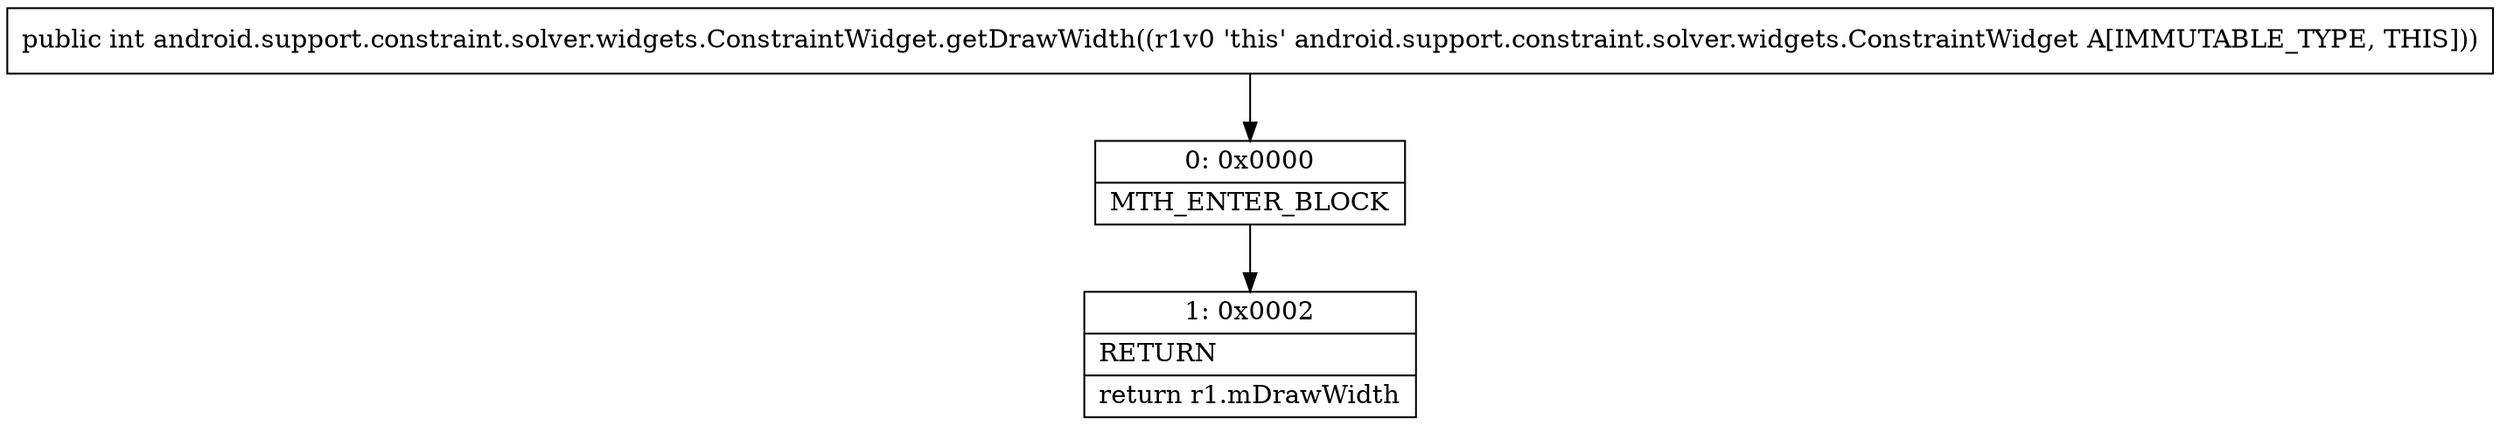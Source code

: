 digraph "CFG forandroid.support.constraint.solver.widgets.ConstraintWidget.getDrawWidth()I" {
Node_0 [shape=record,label="{0\:\ 0x0000|MTH_ENTER_BLOCK\l}"];
Node_1 [shape=record,label="{1\:\ 0x0002|RETURN\l|return r1.mDrawWidth\l}"];
MethodNode[shape=record,label="{public int android.support.constraint.solver.widgets.ConstraintWidget.getDrawWidth((r1v0 'this' android.support.constraint.solver.widgets.ConstraintWidget A[IMMUTABLE_TYPE, THIS])) }"];
MethodNode -> Node_0;
Node_0 -> Node_1;
}

